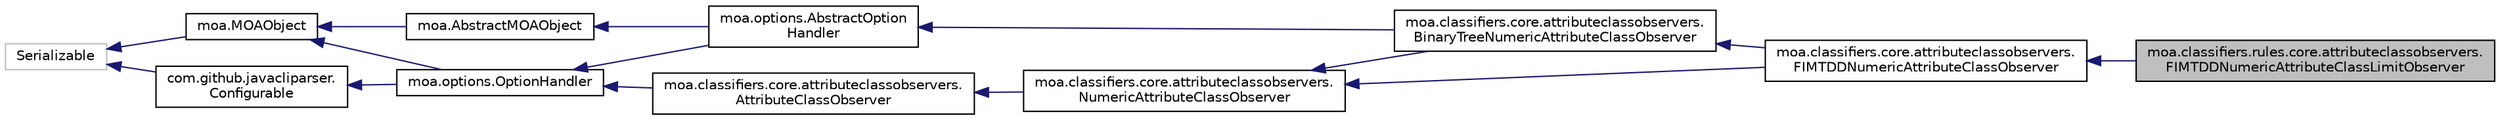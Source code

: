 digraph "moa.classifiers.rules.core.attributeclassobservers.FIMTDDNumericAttributeClassLimitObserver"
{
 // LATEX_PDF_SIZE
  edge [fontname="Helvetica",fontsize="10",labelfontname="Helvetica",labelfontsize="10"];
  node [fontname="Helvetica",fontsize="10",shape=record];
  rankdir="LR";
  Node1 [label="moa.classifiers.rules.core.attributeclassobservers.\lFIMTDDNumericAttributeClassLimitObserver",height=0.2,width=0.4,color="black", fillcolor="grey75", style="filled", fontcolor="black",tooltip=" "];
  Node2 -> Node1 [dir="back",color="midnightblue",fontsize="10",style="solid"];
  Node2 [label="moa.classifiers.core.attributeclassobservers.\lFIMTDDNumericAttributeClassObserver",height=0.2,width=0.4,color="black", fillcolor="white", style="filled",URL="$classmoa_1_1classifiers_1_1core_1_1attributeclassobservers_1_1_f_i_m_t_d_d_numeric_attribute_class_observer.html",tooltip=" "];
  Node3 -> Node2 [dir="back",color="midnightblue",fontsize="10",style="solid"];
  Node3 [label="moa.classifiers.core.attributeclassobservers.\lBinaryTreeNumericAttributeClassObserver",height=0.2,width=0.4,color="black", fillcolor="white", style="filled",URL="$classmoa_1_1classifiers_1_1core_1_1attributeclassobservers_1_1_binary_tree_numeric_attribute_class_observer.html",tooltip=" "];
  Node4 -> Node3 [dir="back",color="midnightblue",fontsize="10",style="solid"];
  Node4 [label="moa.options.AbstractOption\lHandler",height=0.2,width=0.4,color="black", fillcolor="white", style="filled",URL="$classmoa_1_1options_1_1_abstract_option_handler.html",tooltip=" "];
  Node5 -> Node4 [dir="back",color="midnightblue",fontsize="10",style="solid"];
  Node5 [label="moa.AbstractMOAObject",height=0.2,width=0.4,color="black", fillcolor="white", style="filled",URL="$classmoa_1_1_abstract_m_o_a_object.html",tooltip=" "];
  Node6 -> Node5 [dir="back",color="midnightblue",fontsize="10",style="solid"];
  Node6 [label="moa.MOAObject",height=0.2,width=0.4,color="black", fillcolor="white", style="filled",URL="$interfacemoa_1_1_m_o_a_object.html",tooltip=" "];
  Node7 -> Node6 [dir="back",color="midnightblue",fontsize="10",style="solid"];
  Node7 [label="Serializable",height=0.2,width=0.4,color="grey75", fillcolor="white", style="filled",tooltip=" "];
  Node8 -> Node4 [dir="back",color="midnightblue",fontsize="10",style="solid"];
  Node8 [label="moa.options.OptionHandler",height=0.2,width=0.4,color="black", fillcolor="white", style="filled",URL="$interfacemoa_1_1options_1_1_option_handler.html",tooltip=" "];
  Node6 -> Node8 [dir="back",color="midnightblue",fontsize="10",style="solid"];
  Node9 -> Node8 [dir="back",color="midnightblue",fontsize="10",style="solid"];
  Node9 [label="com.github.javacliparser.\lConfigurable",height=0.2,width=0.4,color="black", fillcolor="white", style="filled",URL="$interfacecom_1_1github_1_1javacliparser_1_1_configurable.html",tooltip=" "];
  Node7 -> Node9 [dir="back",color="midnightblue",fontsize="10",style="solid"];
  Node10 -> Node3 [dir="back",color="midnightblue",fontsize="10",style="solid"];
  Node10 [label="moa.classifiers.core.attributeclassobservers.\lNumericAttributeClassObserver",height=0.2,width=0.4,color="black", fillcolor="white", style="filled",URL="$interfacemoa_1_1classifiers_1_1core_1_1attributeclassobservers_1_1_numeric_attribute_class_observer.html",tooltip=" "];
  Node11 -> Node10 [dir="back",color="midnightblue",fontsize="10",style="solid"];
  Node11 [label="moa.classifiers.core.attributeclassobservers.\lAttributeClassObserver",height=0.2,width=0.4,color="black", fillcolor="white", style="filled",URL="$interfacemoa_1_1classifiers_1_1core_1_1attributeclassobservers_1_1_attribute_class_observer.html",tooltip=" "];
  Node8 -> Node11 [dir="back",color="midnightblue",fontsize="10",style="solid"];
  Node10 -> Node2 [dir="back",color="midnightblue",fontsize="10",style="solid"];
}
